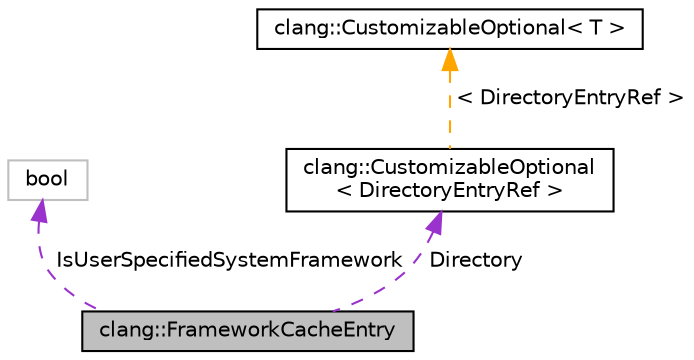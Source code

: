 digraph "clang::FrameworkCacheEntry"
{
 // LATEX_PDF_SIZE
  bgcolor="transparent";
  edge [fontname="Helvetica",fontsize="10",labelfontname="Helvetica",labelfontsize="10"];
  node [fontname="Helvetica",fontsize="10",shape=record];
  Node1 [label="clang::FrameworkCacheEntry",height=0.2,width=0.4,color="black", fillcolor="grey75", style="filled", fontcolor="black",tooltip="This structure is used to record entries in our framework cache."];
  Node2 -> Node1 [dir="back",color="darkorchid3",fontsize="10",style="dashed",label=" IsUserSpecifiedSystemFramework" ,fontname="Helvetica"];
  Node2 [label="bool",height=0.2,width=0.4,color="grey75",tooltip=" "];
  Node3 -> Node1 [dir="back",color="darkorchid3",fontsize="10",style="dashed",label=" Directory" ,fontname="Helvetica"];
  Node3 [label="clang::CustomizableOptional\l\< DirectoryEntryRef \>",height=0.2,width=0.4,color="black",URL="$classclang_1_1CustomizableOptional.html",tooltip=" "];
  Node4 -> Node3 [dir="back",color="orange",fontsize="10",style="dashed",label=" \< DirectoryEntryRef \>" ,fontname="Helvetica"];
  Node4 [label="clang::CustomizableOptional\< T \>",height=0.2,width=0.4,color="black",URL="$classclang_1_1CustomizableOptional.html",tooltip=" "];
}
